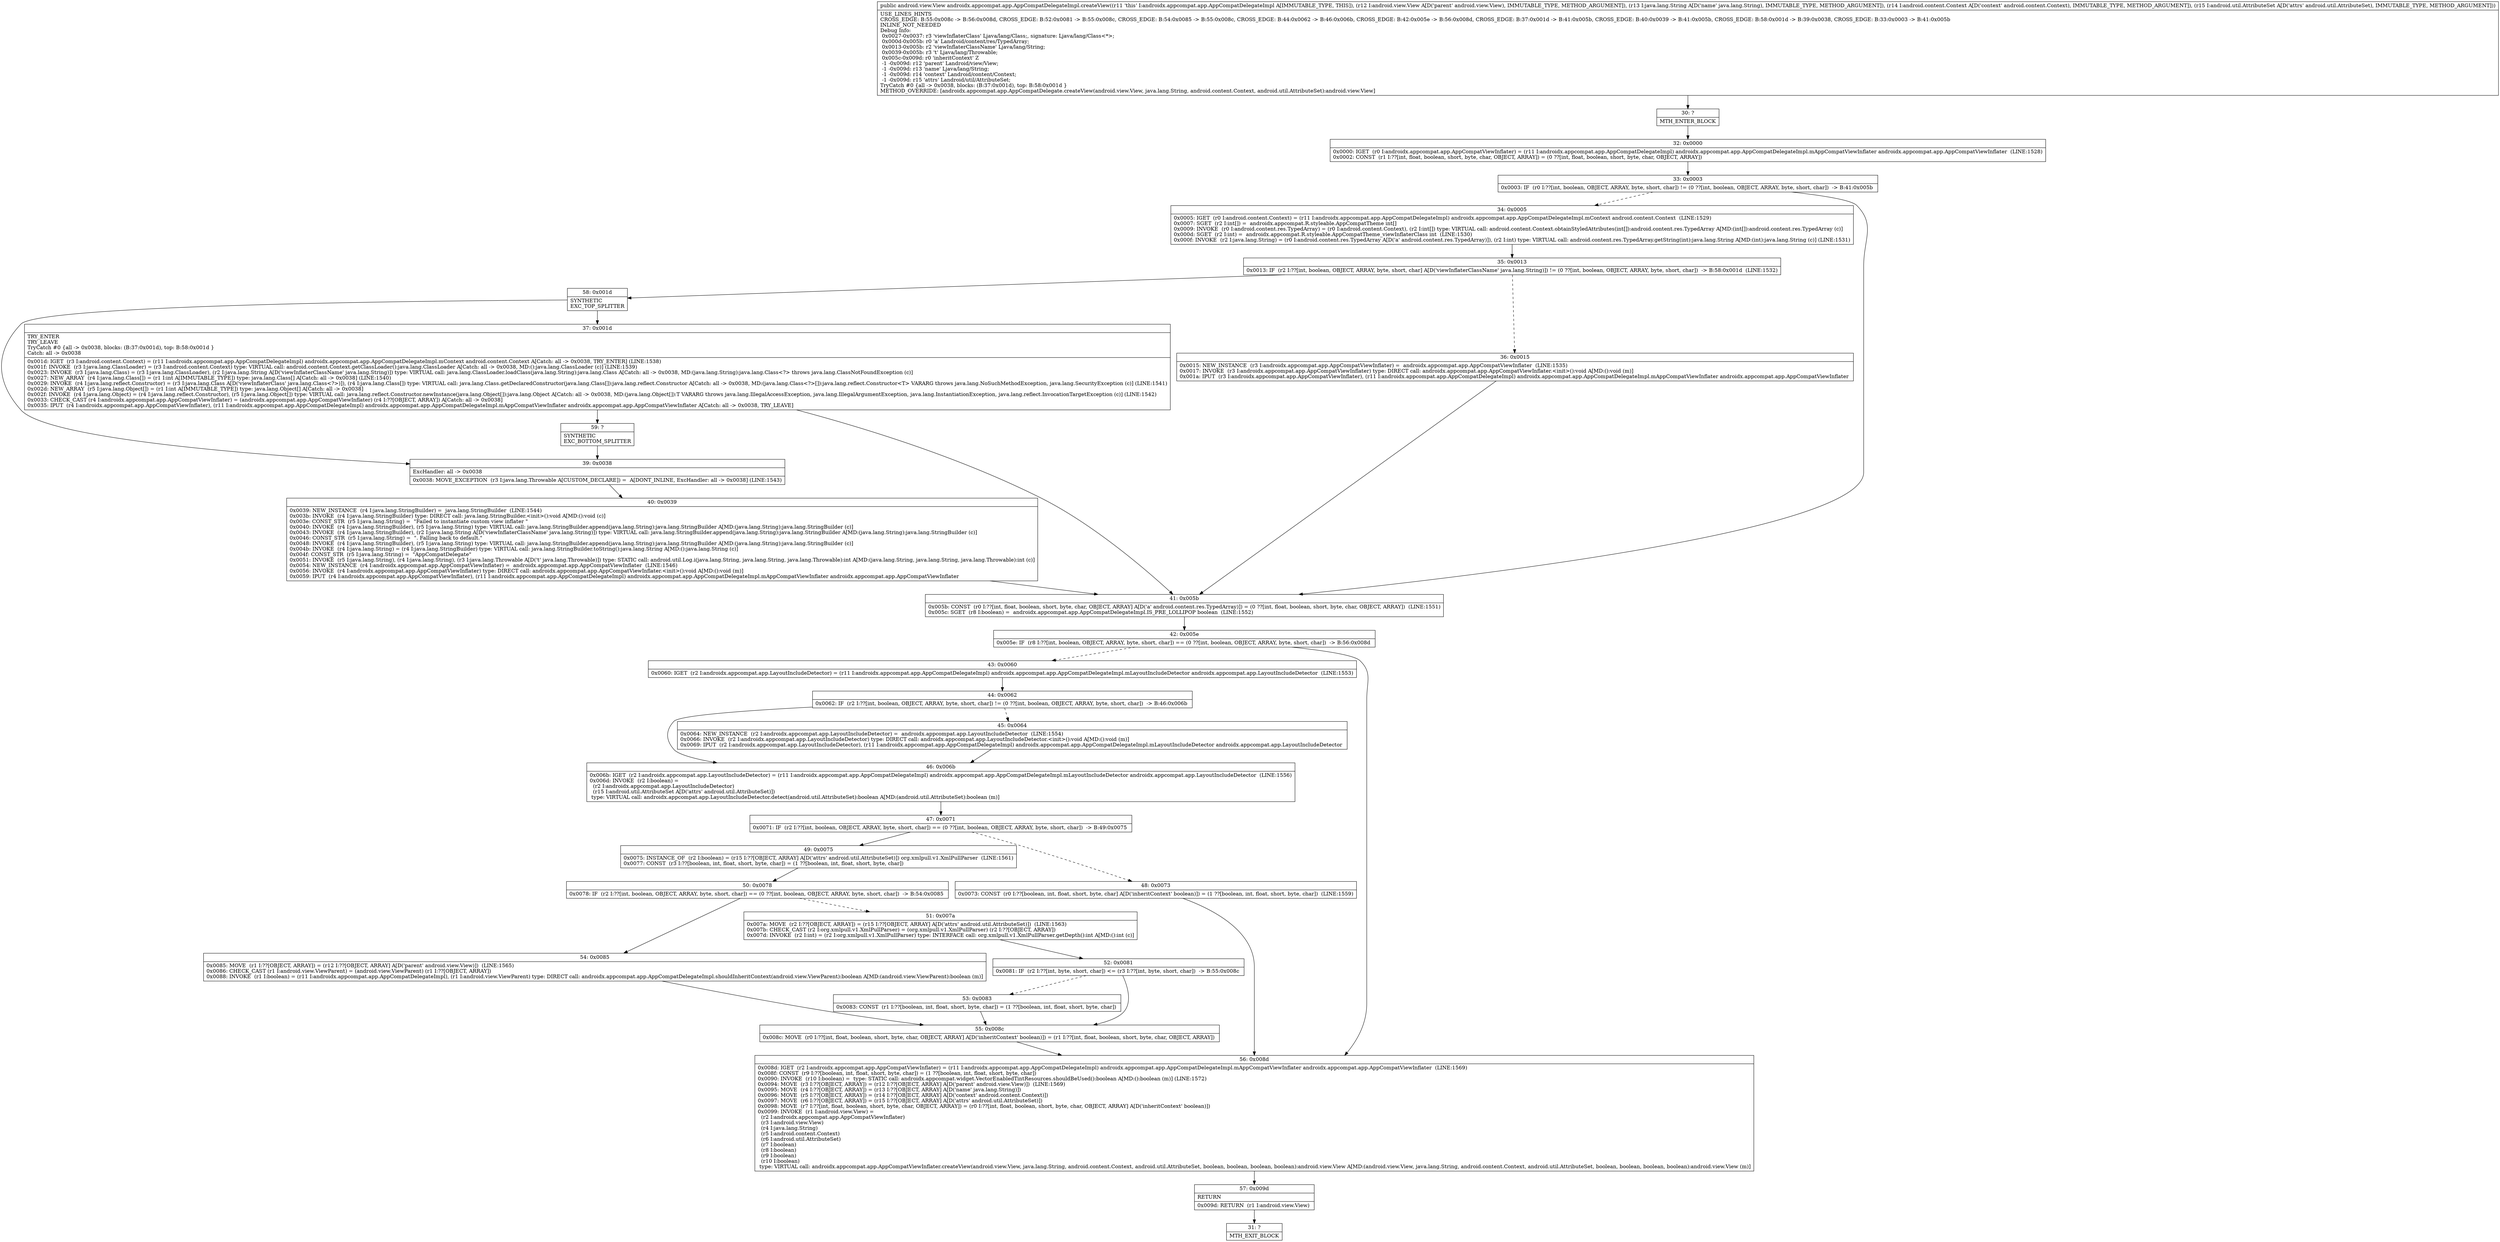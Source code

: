 digraph "CFG forandroidx.appcompat.app.AppCompatDelegateImpl.createView(Landroid\/view\/View;Ljava\/lang\/String;Landroid\/content\/Context;Landroid\/util\/AttributeSet;)Landroid\/view\/View;" {
Node_30 [shape=record,label="{30\:\ ?|MTH_ENTER_BLOCK\l}"];
Node_32 [shape=record,label="{32\:\ 0x0000|0x0000: IGET  (r0 I:androidx.appcompat.app.AppCompatViewInflater) = (r11 I:androidx.appcompat.app.AppCompatDelegateImpl) androidx.appcompat.app.AppCompatDelegateImpl.mAppCompatViewInflater androidx.appcompat.app.AppCompatViewInflater  (LINE:1528)\l0x0002: CONST  (r1 I:??[int, float, boolean, short, byte, char, OBJECT, ARRAY]) = (0 ??[int, float, boolean, short, byte, char, OBJECT, ARRAY]) \l}"];
Node_33 [shape=record,label="{33\:\ 0x0003|0x0003: IF  (r0 I:??[int, boolean, OBJECT, ARRAY, byte, short, char]) != (0 ??[int, boolean, OBJECT, ARRAY, byte, short, char])  \-\> B:41:0x005b \l}"];
Node_34 [shape=record,label="{34\:\ 0x0005|0x0005: IGET  (r0 I:android.content.Context) = (r11 I:androidx.appcompat.app.AppCompatDelegateImpl) androidx.appcompat.app.AppCompatDelegateImpl.mContext android.content.Context  (LINE:1529)\l0x0007: SGET  (r2 I:int[]) =  androidx.appcompat.R.styleable.AppCompatTheme int[] \l0x0009: INVOKE  (r0 I:android.content.res.TypedArray) = (r0 I:android.content.Context), (r2 I:int[]) type: VIRTUAL call: android.content.Context.obtainStyledAttributes(int[]):android.content.res.TypedArray A[MD:(int[]):android.content.res.TypedArray (c)]\l0x000d: SGET  (r2 I:int) =  androidx.appcompat.R.styleable.AppCompatTheme_viewInflaterClass int  (LINE:1530)\l0x000f: INVOKE  (r2 I:java.lang.String) = (r0 I:android.content.res.TypedArray A[D('a' android.content.res.TypedArray)]), (r2 I:int) type: VIRTUAL call: android.content.res.TypedArray.getString(int):java.lang.String A[MD:(int):java.lang.String (c)] (LINE:1531)\l}"];
Node_35 [shape=record,label="{35\:\ 0x0013|0x0013: IF  (r2 I:??[int, boolean, OBJECT, ARRAY, byte, short, char] A[D('viewInflaterClassName' java.lang.String)]) != (0 ??[int, boolean, OBJECT, ARRAY, byte, short, char])  \-\> B:58:0x001d  (LINE:1532)\l}"];
Node_36 [shape=record,label="{36\:\ 0x0015|0x0015: NEW_INSTANCE  (r3 I:androidx.appcompat.app.AppCompatViewInflater) =  androidx.appcompat.app.AppCompatViewInflater  (LINE:1535)\l0x0017: INVOKE  (r3 I:androidx.appcompat.app.AppCompatViewInflater) type: DIRECT call: androidx.appcompat.app.AppCompatViewInflater.\<init\>():void A[MD:():void (m)]\l0x001a: IPUT  (r3 I:androidx.appcompat.app.AppCompatViewInflater), (r11 I:androidx.appcompat.app.AppCompatDelegateImpl) androidx.appcompat.app.AppCompatDelegateImpl.mAppCompatViewInflater androidx.appcompat.app.AppCompatViewInflater \l}"];
Node_58 [shape=record,label="{58\:\ 0x001d|SYNTHETIC\lEXC_TOP_SPLITTER\l}"];
Node_37 [shape=record,label="{37\:\ 0x001d|TRY_ENTER\lTRY_LEAVE\lTryCatch #0 \{all \-\> 0x0038, blocks: (B:37:0x001d), top: B:58:0x001d \}\lCatch: all \-\> 0x0038\l|0x001d: IGET  (r3 I:android.content.Context) = (r11 I:androidx.appcompat.app.AppCompatDelegateImpl) androidx.appcompat.app.AppCompatDelegateImpl.mContext android.content.Context A[Catch: all \-\> 0x0038, TRY_ENTER] (LINE:1538)\l0x001f: INVOKE  (r3 I:java.lang.ClassLoader) = (r3 I:android.content.Context) type: VIRTUAL call: android.content.Context.getClassLoader():java.lang.ClassLoader A[Catch: all \-\> 0x0038, MD:():java.lang.ClassLoader (c)] (LINE:1539)\l0x0023: INVOKE  (r3 I:java.lang.Class) = (r3 I:java.lang.ClassLoader), (r2 I:java.lang.String A[D('viewInflaterClassName' java.lang.String)]) type: VIRTUAL call: java.lang.ClassLoader.loadClass(java.lang.String):java.lang.Class A[Catch: all \-\> 0x0038, MD:(java.lang.String):java.lang.Class\<?\> throws java.lang.ClassNotFoundException (c)]\l0x0027: NEW_ARRAY  (r4 I:java.lang.Class[]) = (r1 I:int A[IMMUTABLE_TYPE]) type: java.lang.Class[] A[Catch: all \-\> 0x0038] (LINE:1540)\l0x0029: INVOKE  (r4 I:java.lang.reflect.Constructor) = (r3 I:java.lang.Class A[D('viewInflaterClass' java.lang.Class\<?\>)]), (r4 I:java.lang.Class[]) type: VIRTUAL call: java.lang.Class.getDeclaredConstructor(java.lang.Class[]):java.lang.reflect.Constructor A[Catch: all \-\> 0x0038, MD:(java.lang.Class\<?\>[]):java.lang.reflect.Constructor\<T\> VARARG throws java.lang.NoSuchMethodException, java.lang.SecurityException (c)] (LINE:1541)\l0x002d: NEW_ARRAY  (r5 I:java.lang.Object[]) = (r1 I:int A[IMMUTABLE_TYPE]) type: java.lang.Object[] A[Catch: all \-\> 0x0038]\l0x002f: INVOKE  (r4 I:java.lang.Object) = (r4 I:java.lang.reflect.Constructor), (r5 I:java.lang.Object[]) type: VIRTUAL call: java.lang.reflect.Constructor.newInstance(java.lang.Object[]):java.lang.Object A[Catch: all \-\> 0x0038, MD:(java.lang.Object[]):T VARARG throws java.lang.IllegalAccessException, java.lang.IllegalArgumentException, java.lang.InstantiationException, java.lang.reflect.InvocationTargetException (c)] (LINE:1542)\l0x0033: CHECK_CAST (r4 I:androidx.appcompat.app.AppCompatViewInflater) = (androidx.appcompat.app.AppCompatViewInflater) (r4 I:??[OBJECT, ARRAY]) A[Catch: all \-\> 0x0038]\l0x0035: IPUT  (r4 I:androidx.appcompat.app.AppCompatViewInflater), (r11 I:androidx.appcompat.app.AppCompatDelegateImpl) androidx.appcompat.app.AppCompatDelegateImpl.mAppCompatViewInflater androidx.appcompat.app.AppCompatViewInflater A[Catch: all \-\> 0x0038, TRY_LEAVE]\l}"];
Node_59 [shape=record,label="{59\:\ ?|SYNTHETIC\lEXC_BOTTOM_SPLITTER\l}"];
Node_39 [shape=record,label="{39\:\ 0x0038|ExcHandler: all \-\> 0x0038\l|0x0038: MOVE_EXCEPTION  (r3 I:java.lang.Throwable A[CUSTOM_DECLARE]) =  A[DONT_INLINE, ExcHandler: all \-\> 0x0038] (LINE:1543)\l}"];
Node_40 [shape=record,label="{40\:\ 0x0039|0x0039: NEW_INSTANCE  (r4 I:java.lang.StringBuilder) =  java.lang.StringBuilder  (LINE:1544)\l0x003b: INVOKE  (r4 I:java.lang.StringBuilder) type: DIRECT call: java.lang.StringBuilder.\<init\>():void A[MD:():void (c)]\l0x003e: CONST_STR  (r5 I:java.lang.String) =  \"Failed to instantiate custom view inflater \" \l0x0040: INVOKE  (r4 I:java.lang.StringBuilder), (r5 I:java.lang.String) type: VIRTUAL call: java.lang.StringBuilder.append(java.lang.String):java.lang.StringBuilder A[MD:(java.lang.String):java.lang.StringBuilder (c)]\l0x0043: INVOKE  (r4 I:java.lang.StringBuilder), (r2 I:java.lang.String A[D('viewInflaterClassName' java.lang.String)]) type: VIRTUAL call: java.lang.StringBuilder.append(java.lang.String):java.lang.StringBuilder A[MD:(java.lang.String):java.lang.StringBuilder (c)]\l0x0046: CONST_STR  (r5 I:java.lang.String) =  \". Falling back to default.\" \l0x0048: INVOKE  (r4 I:java.lang.StringBuilder), (r5 I:java.lang.String) type: VIRTUAL call: java.lang.StringBuilder.append(java.lang.String):java.lang.StringBuilder A[MD:(java.lang.String):java.lang.StringBuilder (c)]\l0x004b: INVOKE  (r4 I:java.lang.String) = (r4 I:java.lang.StringBuilder) type: VIRTUAL call: java.lang.StringBuilder.toString():java.lang.String A[MD:():java.lang.String (c)]\l0x004f: CONST_STR  (r5 I:java.lang.String) =  \"AppCompatDelegate\" \l0x0051: INVOKE  (r5 I:java.lang.String), (r4 I:java.lang.String), (r3 I:java.lang.Throwable A[D('t' java.lang.Throwable)]) type: STATIC call: android.util.Log.i(java.lang.String, java.lang.String, java.lang.Throwable):int A[MD:(java.lang.String, java.lang.String, java.lang.Throwable):int (c)]\l0x0054: NEW_INSTANCE  (r4 I:androidx.appcompat.app.AppCompatViewInflater) =  androidx.appcompat.app.AppCompatViewInflater  (LINE:1546)\l0x0056: INVOKE  (r4 I:androidx.appcompat.app.AppCompatViewInflater) type: DIRECT call: androidx.appcompat.app.AppCompatViewInflater.\<init\>():void A[MD:():void (m)]\l0x0059: IPUT  (r4 I:androidx.appcompat.app.AppCompatViewInflater), (r11 I:androidx.appcompat.app.AppCompatDelegateImpl) androidx.appcompat.app.AppCompatDelegateImpl.mAppCompatViewInflater androidx.appcompat.app.AppCompatViewInflater \l}"];
Node_41 [shape=record,label="{41\:\ 0x005b|0x005b: CONST  (r0 I:??[int, float, boolean, short, byte, char, OBJECT, ARRAY] A[D('a' android.content.res.TypedArray)]) = (0 ??[int, float, boolean, short, byte, char, OBJECT, ARRAY])  (LINE:1551)\l0x005c: SGET  (r8 I:boolean) =  androidx.appcompat.app.AppCompatDelegateImpl.IS_PRE_LOLLIPOP boolean  (LINE:1552)\l}"];
Node_42 [shape=record,label="{42\:\ 0x005e|0x005e: IF  (r8 I:??[int, boolean, OBJECT, ARRAY, byte, short, char]) == (0 ??[int, boolean, OBJECT, ARRAY, byte, short, char])  \-\> B:56:0x008d \l}"];
Node_43 [shape=record,label="{43\:\ 0x0060|0x0060: IGET  (r2 I:androidx.appcompat.app.LayoutIncludeDetector) = (r11 I:androidx.appcompat.app.AppCompatDelegateImpl) androidx.appcompat.app.AppCompatDelegateImpl.mLayoutIncludeDetector androidx.appcompat.app.LayoutIncludeDetector  (LINE:1553)\l}"];
Node_44 [shape=record,label="{44\:\ 0x0062|0x0062: IF  (r2 I:??[int, boolean, OBJECT, ARRAY, byte, short, char]) != (0 ??[int, boolean, OBJECT, ARRAY, byte, short, char])  \-\> B:46:0x006b \l}"];
Node_45 [shape=record,label="{45\:\ 0x0064|0x0064: NEW_INSTANCE  (r2 I:androidx.appcompat.app.LayoutIncludeDetector) =  androidx.appcompat.app.LayoutIncludeDetector  (LINE:1554)\l0x0066: INVOKE  (r2 I:androidx.appcompat.app.LayoutIncludeDetector) type: DIRECT call: androidx.appcompat.app.LayoutIncludeDetector.\<init\>():void A[MD:():void (m)]\l0x0069: IPUT  (r2 I:androidx.appcompat.app.LayoutIncludeDetector), (r11 I:androidx.appcompat.app.AppCompatDelegateImpl) androidx.appcompat.app.AppCompatDelegateImpl.mLayoutIncludeDetector androidx.appcompat.app.LayoutIncludeDetector \l}"];
Node_46 [shape=record,label="{46\:\ 0x006b|0x006b: IGET  (r2 I:androidx.appcompat.app.LayoutIncludeDetector) = (r11 I:androidx.appcompat.app.AppCompatDelegateImpl) androidx.appcompat.app.AppCompatDelegateImpl.mLayoutIncludeDetector androidx.appcompat.app.LayoutIncludeDetector  (LINE:1556)\l0x006d: INVOKE  (r2 I:boolean) = \l  (r2 I:androidx.appcompat.app.LayoutIncludeDetector)\l  (r15 I:android.util.AttributeSet A[D('attrs' android.util.AttributeSet)])\l type: VIRTUAL call: androidx.appcompat.app.LayoutIncludeDetector.detect(android.util.AttributeSet):boolean A[MD:(android.util.AttributeSet):boolean (m)]\l}"];
Node_47 [shape=record,label="{47\:\ 0x0071|0x0071: IF  (r2 I:??[int, boolean, OBJECT, ARRAY, byte, short, char]) == (0 ??[int, boolean, OBJECT, ARRAY, byte, short, char])  \-\> B:49:0x0075 \l}"];
Node_48 [shape=record,label="{48\:\ 0x0073|0x0073: CONST  (r0 I:??[boolean, int, float, short, byte, char] A[D('inheritContext' boolean)]) = (1 ??[boolean, int, float, short, byte, char])  (LINE:1559)\l}"];
Node_49 [shape=record,label="{49\:\ 0x0075|0x0075: INSTANCE_OF  (r2 I:boolean) = (r15 I:??[OBJECT, ARRAY] A[D('attrs' android.util.AttributeSet)]) org.xmlpull.v1.XmlPullParser  (LINE:1561)\l0x0077: CONST  (r3 I:??[boolean, int, float, short, byte, char]) = (1 ??[boolean, int, float, short, byte, char]) \l}"];
Node_50 [shape=record,label="{50\:\ 0x0078|0x0078: IF  (r2 I:??[int, boolean, OBJECT, ARRAY, byte, short, char]) == (0 ??[int, boolean, OBJECT, ARRAY, byte, short, char])  \-\> B:54:0x0085 \l}"];
Node_51 [shape=record,label="{51\:\ 0x007a|0x007a: MOVE  (r2 I:??[OBJECT, ARRAY]) = (r15 I:??[OBJECT, ARRAY] A[D('attrs' android.util.AttributeSet)])  (LINE:1563)\l0x007b: CHECK_CAST (r2 I:org.xmlpull.v1.XmlPullParser) = (org.xmlpull.v1.XmlPullParser) (r2 I:??[OBJECT, ARRAY]) \l0x007d: INVOKE  (r2 I:int) = (r2 I:org.xmlpull.v1.XmlPullParser) type: INTERFACE call: org.xmlpull.v1.XmlPullParser.getDepth():int A[MD:():int (c)]\l}"];
Node_52 [shape=record,label="{52\:\ 0x0081|0x0081: IF  (r2 I:??[int, byte, short, char]) \<= (r3 I:??[int, byte, short, char])  \-\> B:55:0x008c \l}"];
Node_53 [shape=record,label="{53\:\ 0x0083|0x0083: CONST  (r1 I:??[boolean, int, float, short, byte, char]) = (1 ??[boolean, int, float, short, byte, char]) \l}"];
Node_55 [shape=record,label="{55\:\ 0x008c|0x008c: MOVE  (r0 I:??[int, float, boolean, short, byte, char, OBJECT, ARRAY] A[D('inheritContext' boolean)]) = (r1 I:??[int, float, boolean, short, byte, char, OBJECT, ARRAY]) \l}"];
Node_54 [shape=record,label="{54\:\ 0x0085|0x0085: MOVE  (r1 I:??[OBJECT, ARRAY]) = (r12 I:??[OBJECT, ARRAY] A[D('parent' android.view.View)])  (LINE:1565)\l0x0086: CHECK_CAST (r1 I:android.view.ViewParent) = (android.view.ViewParent) (r1 I:??[OBJECT, ARRAY]) \l0x0088: INVOKE  (r1 I:boolean) = (r11 I:androidx.appcompat.app.AppCompatDelegateImpl), (r1 I:android.view.ViewParent) type: DIRECT call: androidx.appcompat.app.AppCompatDelegateImpl.shouldInheritContext(android.view.ViewParent):boolean A[MD:(android.view.ViewParent):boolean (m)]\l}"];
Node_56 [shape=record,label="{56\:\ 0x008d|0x008d: IGET  (r2 I:androidx.appcompat.app.AppCompatViewInflater) = (r11 I:androidx.appcompat.app.AppCompatDelegateImpl) androidx.appcompat.app.AppCompatDelegateImpl.mAppCompatViewInflater androidx.appcompat.app.AppCompatViewInflater  (LINE:1569)\l0x008f: CONST  (r9 I:??[boolean, int, float, short, byte, char]) = (1 ??[boolean, int, float, short, byte, char]) \l0x0090: INVOKE  (r10 I:boolean) =  type: STATIC call: androidx.appcompat.widget.VectorEnabledTintResources.shouldBeUsed():boolean A[MD:():boolean (m)] (LINE:1572)\l0x0094: MOVE  (r3 I:??[OBJECT, ARRAY]) = (r12 I:??[OBJECT, ARRAY] A[D('parent' android.view.View)])  (LINE:1569)\l0x0095: MOVE  (r4 I:??[OBJECT, ARRAY]) = (r13 I:??[OBJECT, ARRAY] A[D('name' java.lang.String)]) \l0x0096: MOVE  (r5 I:??[OBJECT, ARRAY]) = (r14 I:??[OBJECT, ARRAY] A[D('context' android.content.Context)]) \l0x0097: MOVE  (r6 I:??[OBJECT, ARRAY]) = (r15 I:??[OBJECT, ARRAY] A[D('attrs' android.util.AttributeSet)]) \l0x0098: MOVE  (r7 I:??[int, float, boolean, short, byte, char, OBJECT, ARRAY]) = (r0 I:??[int, float, boolean, short, byte, char, OBJECT, ARRAY] A[D('inheritContext' boolean)]) \l0x0099: INVOKE  (r1 I:android.view.View) = \l  (r2 I:androidx.appcompat.app.AppCompatViewInflater)\l  (r3 I:android.view.View)\l  (r4 I:java.lang.String)\l  (r5 I:android.content.Context)\l  (r6 I:android.util.AttributeSet)\l  (r7 I:boolean)\l  (r8 I:boolean)\l  (r9 I:boolean)\l  (r10 I:boolean)\l type: VIRTUAL call: androidx.appcompat.app.AppCompatViewInflater.createView(android.view.View, java.lang.String, android.content.Context, android.util.AttributeSet, boolean, boolean, boolean, boolean):android.view.View A[MD:(android.view.View, java.lang.String, android.content.Context, android.util.AttributeSet, boolean, boolean, boolean, boolean):android.view.View (m)]\l}"];
Node_57 [shape=record,label="{57\:\ 0x009d|RETURN\l|0x009d: RETURN  (r1 I:android.view.View) \l}"];
Node_31 [shape=record,label="{31\:\ ?|MTH_EXIT_BLOCK\l}"];
MethodNode[shape=record,label="{public android.view.View androidx.appcompat.app.AppCompatDelegateImpl.createView((r11 'this' I:androidx.appcompat.app.AppCompatDelegateImpl A[IMMUTABLE_TYPE, THIS]), (r12 I:android.view.View A[D('parent' android.view.View), IMMUTABLE_TYPE, METHOD_ARGUMENT]), (r13 I:java.lang.String A[D('name' java.lang.String), IMMUTABLE_TYPE, METHOD_ARGUMENT]), (r14 I:android.content.Context A[D('context' android.content.Context), IMMUTABLE_TYPE, METHOD_ARGUMENT]), (r15 I:android.util.AttributeSet A[D('attrs' android.util.AttributeSet), IMMUTABLE_TYPE, METHOD_ARGUMENT]))  | USE_LINES_HINTS\lCROSS_EDGE: B:55:0x008c \-\> B:56:0x008d, CROSS_EDGE: B:52:0x0081 \-\> B:55:0x008c, CROSS_EDGE: B:54:0x0085 \-\> B:55:0x008c, CROSS_EDGE: B:44:0x0062 \-\> B:46:0x006b, CROSS_EDGE: B:42:0x005e \-\> B:56:0x008d, CROSS_EDGE: B:37:0x001d \-\> B:41:0x005b, CROSS_EDGE: B:40:0x0039 \-\> B:41:0x005b, CROSS_EDGE: B:58:0x001d \-\> B:39:0x0038, CROSS_EDGE: B:33:0x0003 \-\> B:41:0x005b\lINLINE_NOT_NEEDED\lDebug Info:\l  0x0027\-0x0037: r3 'viewInflaterClass' Ljava\/lang\/Class;, signature: Ljava\/lang\/Class\<*\>;\l  0x000d\-0x005b: r0 'a' Landroid\/content\/res\/TypedArray;\l  0x0013\-0x005b: r2 'viewInflaterClassName' Ljava\/lang\/String;\l  0x0039\-0x005b: r3 't' Ljava\/lang\/Throwable;\l  0x005c\-0x009d: r0 'inheritContext' Z\l  \-1 \-0x009d: r12 'parent' Landroid\/view\/View;\l  \-1 \-0x009d: r13 'name' Ljava\/lang\/String;\l  \-1 \-0x009d: r14 'context' Landroid\/content\/Context;\l  \-1 \-0x009d: r15 'attrs' Landroid\/util\/AttributeSet;\lTryCatch #0 \{all \-\> 0x0038, blocks: (B:37:0x001d), top: B:58:0x001d \}\lMETHOD_OVERRIDE: [androidx.appcompat.app.AppCompatDelegate.createView(android.view.View, java.lang.String, android.content.Context, android.util.AttributeSet):android.view.View]\l}"];
MethodNode -> Node_30;Node_30 -> Node_32;
Node_32 -> Node_33;
Node_33 -> Node_34[style=dashed];
Node_33 -> Node_41;
Node_34 -> Node_35;
Node_35 -> Node_36[style=dashed];
Node_35 -> Node_58;
Node_36 -> Node_41;
Node_58 -> Node_37;
Node_58 -> Node_39;
Node_37 -> Node_41;
Node_37 -> Node_59;
Node_59 -> Node_39;
Node_39 -> Node_40;
Node_40 -> Node_41;
Node_41 -> Node_42;
Node_42 -> Node_43[style=dashed];
Node_42 -> Node_56;
Node_43 -> Node_44;
Node_44 -> Node_45[style=dashed];
Node_44 -> Node_46;
Node_45 -> Node_46;
Node_46 -> Node_47;
Node_47 -> Node_48[style=dashed];
Node_47 -> Node_49;
Node_48 -> Node_56;
Node_49 -> Node_50;
Node_50 -> Node_51[style=dashed];
Node_50 -> Node_54;
Node_51 -> Node_52;
Node_52 -> Node_53[style=dashed];
Node_52 -> Node_55;
Node_53 -> Node_55;
Node_55 -> Node_56;
Node_54 -> Node_55;
Node_56 -> Node_57;
Node_57 -> Node_31;
}

